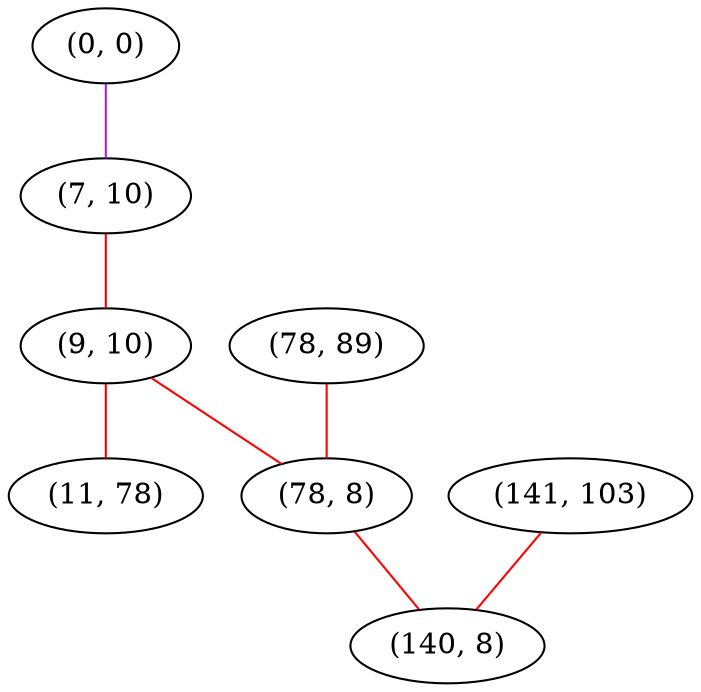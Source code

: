 graph "" {
"(0, 0)";
"(7, 10)";
"(78, 89)";
"(9, 10)";
"(141, 103)";
"(11, 78)";
"(78, 8)";
"(140, 8)";
"(0, 0)" -- "(7, 10)"  [color=purple, key=0, weight=4];
"(7, 10)" -- "(9, 10)"  [color=red, key=0, weight=1];
"(78, 89)" -- "(78, 8)"  [color=red, key=0, weight=1];
"(9, 10)" -- "(11, 78)"  [color=red, key=0, weight=1];
"(9, 10)" -- "(78, 8)"  [color=red, key=0, weight=1];
"(141, 103)" -- "(140, 8)"  [color=red, key=0, weight=1];
"(78, 8)" -- "(140, 8)"  [color=red, key=0, weight=1];
}
